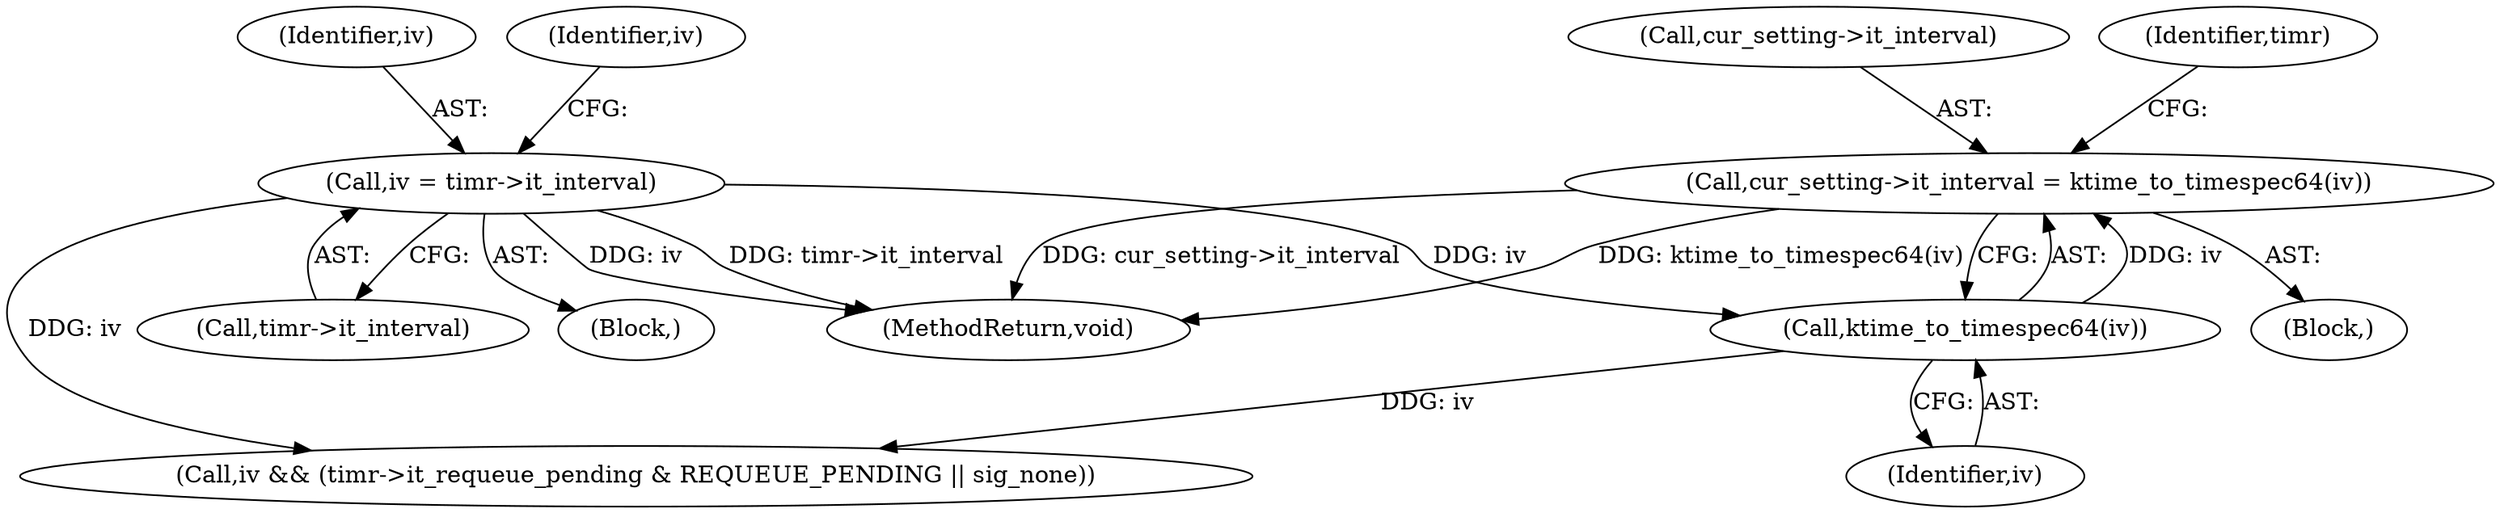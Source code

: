 digraph "0_linux_cef31d9af908243421258f1df35a4a644604efbe@pointer" {
"1000136" [label="(Call,cur_setting->it_interval = ktime_to_timespec64(iv))"];
"1000140" [label="(Call,ktime_to_timespec64(iv))"];
"1000128" [label="(Call,iv = timr->it_interval)"];
"1000208" [label="(MethodReturn,void)"];
"1000136" [label="(Call,cur_setting->it_interval = ktime_to_timespec64(iv))"];
"1000137" [label="(Call,cur_setting->it_interval)"];
"1000130" [label="(Call,timr->it_interval)"];
"1000129" [label="(Identifier,iv)"];
"1000134" [label="(Identifier,iv)"];
"1000109" [label="(Block,)"];
"1000155" [label="(Identifier,timr)"];
"1000128" [label="(Call,iv = timr->it_interval)"];
"1000164" [label="(Call,iv && (timr->it_requeue_pending & REQUEUE_PENDING || sig_none))"];
"1000141" [label="(Identifier,iv)"];
"1000135" [label="(Block,)"];
"1000140" [label="(Call,ktime_to_timespec64(iv))"];
"1000136" -> "1000135"  [label="AST: "];
"1000136" -> "1000140"  [label="CFG: "];
"1000137" -> "1000136"  [label="AST: "];
"1000140" -> "1000136"  [label="AST: "];
"1000155" -> "1000136"  [label="CFG: "];
"1000136" -> "1000208"  [label="DDG: ktime_to_timespec64(iv)"];
"1000136" -> "1000208"  [label="DDG: cur_setting->it_interval"];
"1000140" -> "1000136"  [label="DDG: iv"];
"1000140" -> "1000141"  [label="CFG: "];
"1000141" -> "1000140"  [label="AST: "];
"1000128" -> "1000140"  [label="DDG: iv"];
"1000140" -> "1000164"  [label="DDG: iv"];
"1000128" -> "1000109"  [label="AST: "];
"1000128" -> "1000130"  [label="CFG: "];
"1000129" -> "1000128"  [label="AST: "];
"1000130" -> "1000128"  [label="AST: "];
"1000134" -> "1000128"  [label="CFG: "];
"1000128" -> "1000208"  [label="DDG: timr->it_interval"];
"1000128" -> "1000208"  [label="DDG: iv"];
"1000128" -> "1000164"  [label="DDG: iv"];
}
